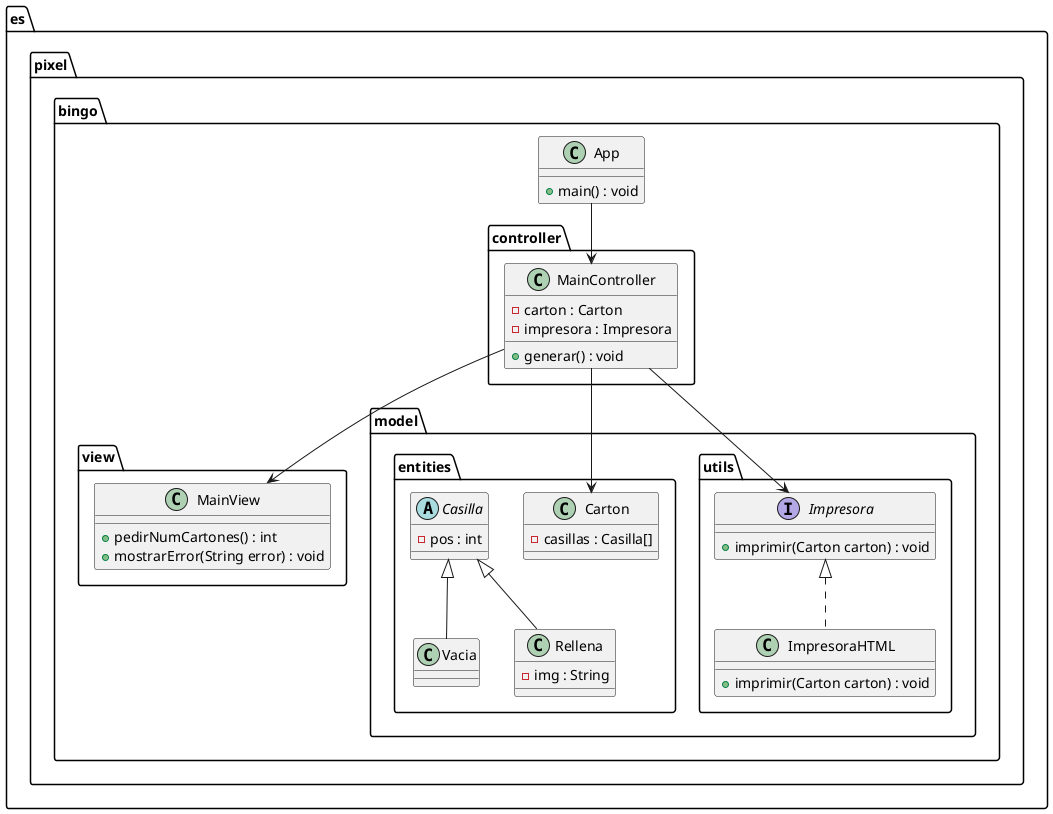 @startuml
package es.pixel.bingo{
    package view {
        class MainView {
            + pedirNumCartones() : int
            + mostrarError(String error) : void
        }
    }

    package controller {
        class MainController {
            - carton : Carton
            - impresora : Impresora

            + generar() : void
        }
    }

    package model {
        package utils{
            interface Impresora {
                + imprimir(Carton carton) : void
            }

            class ImpresoraHTML {
                + imprimir(Carton carton) : void
            }

            Impresora <|.. ImpresoraHTML
        }

        package entities{

            class Carton {
                - casillas : Casilla[] 
            }

            abstract class Casilla {
                - pos : int
            }

            class Vacia {

            }

            class Rellena {
                - img : String
            }

            Casilla <|-- Vacia
            Casilla <|-- Rellena
        }
    }

    class App {
        + main() : void
    } 

    App --> MainController
    MainController --> MainView
    MainController --> Impresora
    MainController --> Carton
}

@enduml